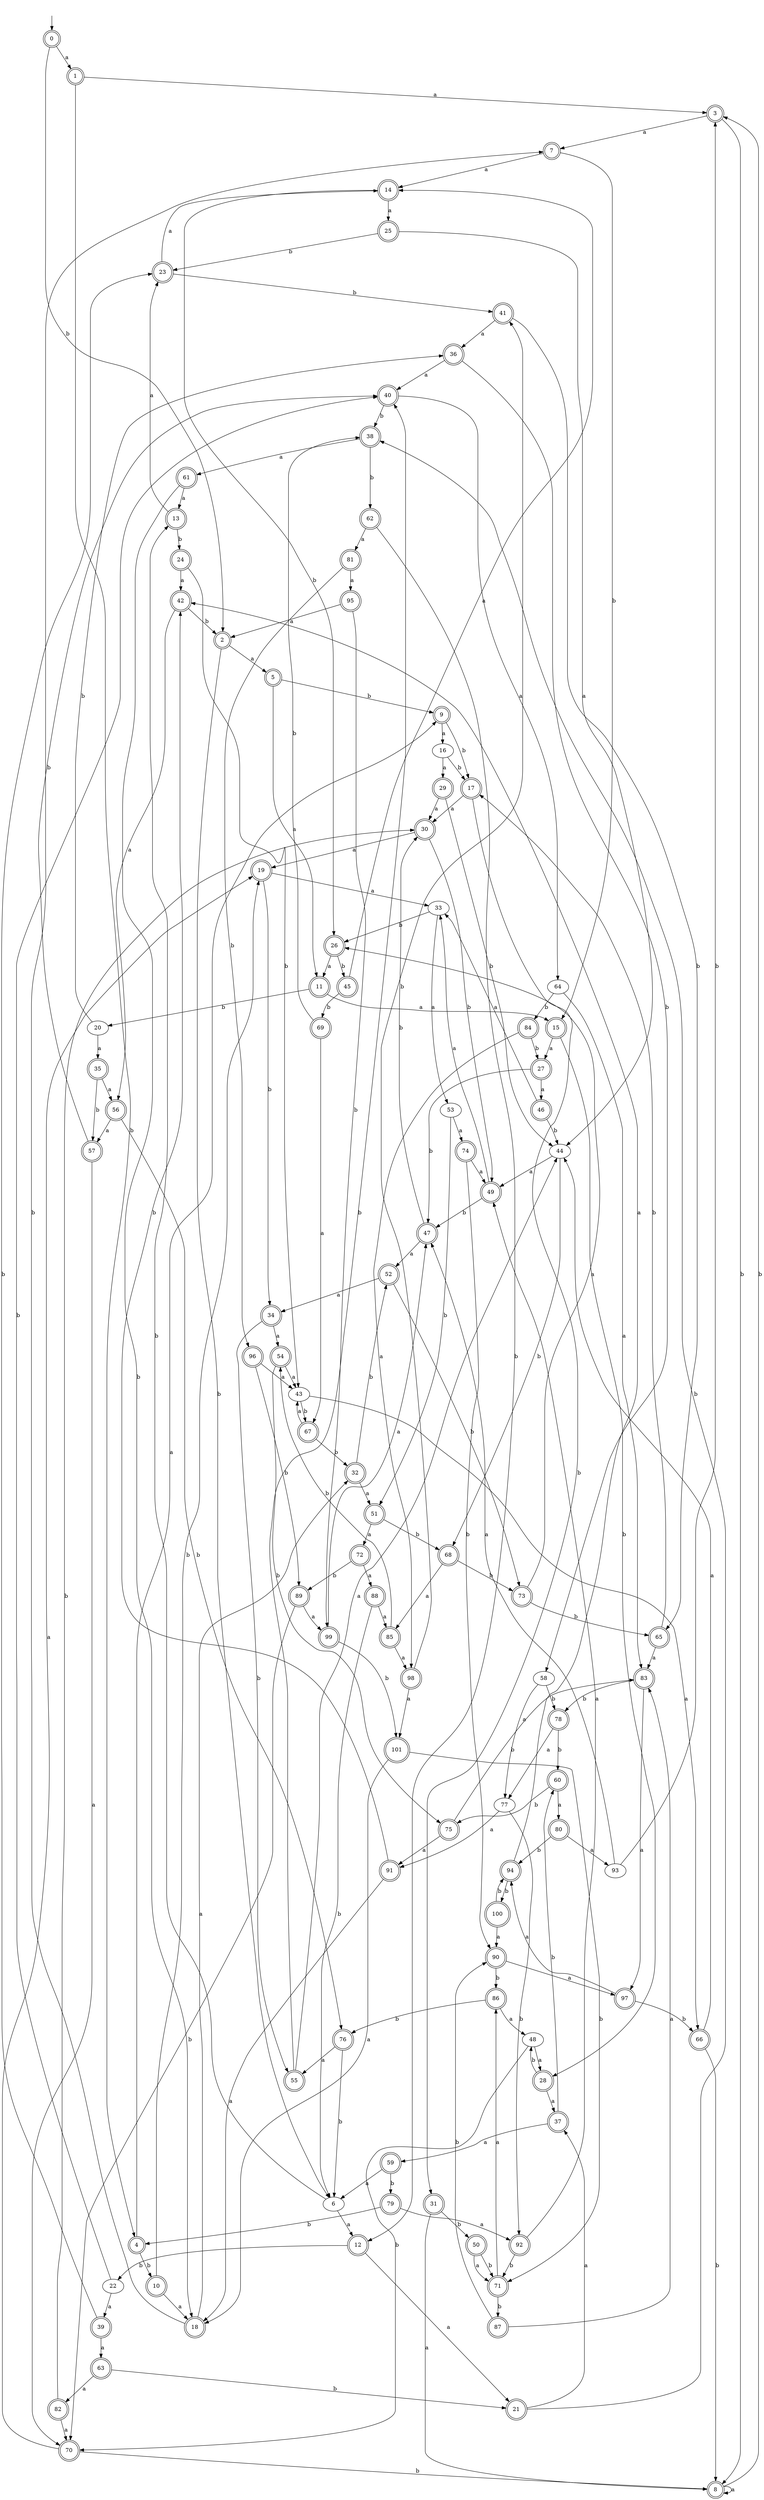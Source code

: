digraph RandomDFA {
  __start0 [label="", shape=none];
  __start0 -> 0 [label=""];
  0 [shape=circle] [shape=doublecircle]
  0 -> 1 [label="a"]
  0 -> 2 [label="b"]
  1 [shape=doublecircle]
  1 -> 3 [label="a"]
  1 -> 4 [label="b"]
  2 [shape=doublecircle]
  2 -> 5 [label="a"]
  2 -> 6 [label="b"]
  3 [shape=doublecircle]
  3 -> 7 [label="a"]
  3 -> 8 [label="b"]
  4 [shape=doublecircle]
  4 -> 9 [label="a"]
  4 -> 10 [label="b"]
  5 [shape=doublecircle]
  5 -> 11 [label="a"]
  5 -> 9 [label="b"]
  6
  6 -> 12 [label="a"]
  6 -> 13 [label="b"]
  7 [shape=doublecircle]
  7 -> 14 [label="a"]
  7 -> 15 [label="b"]
  8 [shape=doublecircle]
  8 -> 8 [label="a"]
  8 -> 3 [label="b"]
  9 [shape=doublecircle]
  9 -> 16 [label="a"]
  9 -> 17 [label="b"]
  10 [shape=doublecircle]
  10 -> 18 [label="a"]
  10 -> 19 [label="b"]
  11 [shape=doublecircle]
  11 -> 15 [label="a"]
  11 -> 20 [label="b"]
  12 [shape=doublecircle]
  12 -> 21 [label="a"]
  12 -> 22 [label="b"]
  13 [shape=doublecircle]
  13 -> 23 [label="a"]
  13 -> 24 [label="b"]
  14 [shape=doublecircle]
  14 -> 25 [label="a"]
  14 -> 26 [label="b"]
  15 [shape=doublecircle]
  15 -> 27 [label="a"]
  15 -> 28 [label="b"]
  16
  16 -> 29 [label="a"]
  16 -> 17 [label="b"]
  17 [shape=doublecircle]
  17 -> 30 [label="a"]
  17 -> 31 [label="b"]
  18 [shape=doublecircle]
  18 -> 32 [label="a"]
  18 -> 7 [label="b"]
  19 [shape=doublecircle]
  19 -> 33 [label="a"]
  19 -> 34 [label="b"]
  20
  20 -> 35 [label="a"]
  20 -> 36 [label="b"]
  21 [shape=doublecircle]
  21 -> 37 [label="a"]
  21 -> 38 [label="b"]
  22
  22 -> 39 [label="a"]
  22 -> 40 [label="b"]
  23 [shape=doublecircle]
  23 -> 14 [label="a"]
  23 -> 41 [label="b"]
  24 [shape=doublecircle]
  24 -> 42 [label="a"]
  24 -> 43 [label="b"]
  25 [shape=doublecircle]
  25 -> 44 [label="a"]
  25 -> 23 [label="b"]
  26 [shape=doublecircle]
  26 -> 11 [label="a"]
  26 -> 45 [label="b"]
  27 [shape=doublecircle]
  27 -> 46 [label="a"]
  27 -> 47 [label="b"]
  28 [shape=doublecircle]
  28 -> 37 [label="a"]
  28 -> 48 [label="b"]
  29 [shape=doublecircle]
  29 -> 30 [label="a"]
  29 -> 44 [label="b"]
  30 [shape=doublecircle]
  30 -> 19 [label="a"]
  30 -> 49 [label="b"]
  31 [shape=doublecircle]
  31 -> 8 [label="a"]
  31 -> 50 [label="b"]
  32 [shape=doublecircle]
  32 -> 51 [label="a"]
  32 -> 52 [label="b"]
  33
  33 -> 53 [label="a"]
  33 -> 26 [label="b"]
  34 [shape=doublecircle]
  34 -> 54 [label="a"]
  34 -> 55 [label="b"]
  35 [shape=doublecircle]
  35 -> 56 [label="a"]
  35 -> 57 [label="b"]
  36 [shape=doublecircle]
  36 -> 40 [label="a"]
  36 -> 58 [label="b"]
  37 [shape=doublecircle]
  37 -> 59 [label="a"]
  37 -> 60 [label="b"]
  38 [shape=doublecircle]
  38 -> 61 [label="a"]
  38 -> 62 [label="b"]
  39 [shape=doublecircle]
  39 -> 63 [label="a"]
  39 -> 23 [label="b"]
  40 [shape=doublecircle]
  40 -> 64 [label="a"]
  40 -> 38 [label="b"]
  41 [shape=doublecircle]
  41 -> 36 [label="a"]
  41 -> 65 [label="b"]
  42 [shape=doublecircle]
  42 -> 56 [label="a"]
  42 -> 2 [label="b"]
  43
  43 -> 66 [label="a"]
  43 -> 67 [label="b"]
  44
  44 -> 49 [label="a"]
  44 -> 68 [label="b"]
  45 [shape=doublecircle]
  45 -> 14 [label="a"]
  45 -> 69 [label="b"]
  46 [shape=doublecircle]
  46 -> 33 [label="a"]
  46 -> 44 [label="b"]
  47 [shape=doublecircle]
  47 -> 52 [label="a"]
  47 -> 30 [label="b"]
  48
  48 -> 28 [label="a"]
  48 -> 70 [label="b"]
  49 [shape=doublecircle]
  49 -> 33 [label="a"]
  49 -> 47 [label="b"]
  50 [shape=doublecircle]
  50 -> 71 [label="a"]
  50 -> 71 [label="b"]
  51 [shape=doublecircle]
  51 -> 72 [label="a"]
  51 -> 68 [label="b"]
  52 [shape=doublecircle]
  52 -> 34 [label="a"]
  52 -> 73 [label="b"]
  53
  53 -> 74 [label="a"]
  53 -> 51 [label="b"]
  54 [shape=doublecircle]
  54 -> 43 [label="a"]
  54 -> 75 [label="b"]
  55 [shape=doublecircle]
  55 -> 44 [label="a"]
  55 -> 40 [label="b"]
  56 [shape=doublecircle]
  56 -> 57 [label="a"]
  56 -> 76 [label="b"]
  57 [shape=doublecircle]
  57 -> 70 [label="a"]
  57 -> 40 [label="b"]
  58
  58 -> 77 [label="a"]
  58 -> 78 [label="b"]
  59 [shape=doublecircle]
  59 -> 6 [label="a"]
  59 -> 79 [label="b"]
  60 [shape=doublecircle]
  60 -> 80 [label="a"]
  60 -> 75 [label="b"]
  61 [shape=doublecircle]
  61 -> 13 [label="a"]
  61 -> 18 [label="b"]
  62 [shape=doublecircle]
  62 -> 81 [label="a"]
  62 -> 12 [label="b"]
  63 [shape=doublecircle]
  63 -> 82 [label="a"]
  63 -> 21 [label="b"]
  64
  64 -> 83 [label="a"]
  64 -> 84 [label="b"]
  65 [shape=doublecircle]
  65 -> 83 [label="a"]
  65 -> 17 [label="b"]
  66 [shape=doublecircle]
  66 -> 44 [label="a"]
  66 -> 8 [label="b"]
  67 [shape=doublecircle]
  67 -> 43 [label="a"]
  67 -> 32 [label="b"]
  68 [shape=doublecircle]
  68 -> 85 [label="a"]
  68 -> 73 [label="b"]
  69 [shape=doublecircle]
  69 -> 67 [label="a"]
  69 -> 38 [label="b"]
  70 [shape=doublecircle]
  70 -> 19 [label="a"]
  70 -> 8 [label="b"]
  71 [shape=doublecircle]
  71 -> 86 [label="a"]
  71 -> 87 [label="b"]
  72 [shape=doublecircle]
  72 -> 88 [label="a"]
  72 -> 89 [label="b"]
  73 [shape=doublecircle]
  73 -> 26 [label="a"]
  73 -> 65 [label="b"]
  74 [shape=doublecircle]
  74 -> 49 [label="a"]
  74 -> 90 [label="b"]
  75 [shape=doublecircle]
  75 -> 91 [label="a"]
  75 -> 83 [label="b"]
  76 [shape=doublecircle]
  76 -> 55 [label="a"]
  76 -> 6 [label="b"]
  77
  77 -> 91 [label="a"]
  77 -> 92 [label="b"]
  78 [shape=doublecircle]
  78 -> 77 [label="a"]
  78 -> 60 [label="b"]
  79 [shape=doublecircle]
  79 -> 92 [label="a"]
  79 -> 4 [label="b"]
  80 [shape=doublecircle]
  80 -> 93 [label="a"]
  80 -> 94 [label="b"]
  81 [shape=doublecircle]
  81 -> 95 [label="a"]
  81 -> 96 [label="b"]
  82 [shape=doublecircle]
  82 -> 70 [label="a"]
  82 -> 30 [label="b"]
  83 [shape=doublecircle]
  83 -> 97 [label="a"]
  83 -> 78 [label="b"]
  84 [shape=doublecircle]
  84 -> 98 [label="a"]
  84 -> 27 [label="b"]
  85 [shape=doublecircle]
  85 -> 98 [label="a"]
  85 -> 54 [label="b"]
  86 [shape=doublecircle]
  86 -> 48 [label="a"]
  86 -> 76 [label="b"]
  87 [shape=doublecircle]
  87 -> 83 [label="a"]
  87 -> 90 [label="b"]
  88 [shape=doublecircle]
  88 -> 85 [label="a"]
  88 -> 6 [label="b"]
  89 [shape=doublecircle]
  89 -> 99 [label="a"]
  89 -> 70 [label="b"]
  90 [shape=doublecircle]
  90 -> 97 [label="a"]
  90 -> 86 [label="b"]
  91 [shape=doublecircle]
  91 -> 18 [label="a"]
  91 -> 42 [label="b"]
  92 [shape=doublecircle]
  92 -> 49 [label="a"]
  92 -> 71 [label="b"]
  93
  93 -> 47 [label="a"]
  93 -> 3 [label="b"]
  94 [shape=doublecircle]
  94 -> 42 [label="a"]
  94 -> 100 [label="b"]
  95 [shape=doublecircle]
  95 -> 2 [label="a"]
  95 -> 99 [label="b"]
  96 [shape=doublecircle]
  96 -> 43 [label="a"]
  96 -> 89 [label="b"]
  97 [shape=doublecircle]
  97 -> 94 [label="a"]
  97 -> 66 [label="b"]
  98 [shape=doublecircle]
  98 -> 101 [label="a"]
  98 -> 41 [label="b"]
  99 [shape=doublecircle]
  99 -> 47 [label="a"]
  99 -> 101 [label="b"]
  100 [shape=doublecircle]
  100 -> 90 [label="a"]
  100 -> 94 [label="b"]
  101 [shape=doublecircle]
  101 -> 18 [label="a"]
  101 -> 71 [label="b"]
}

